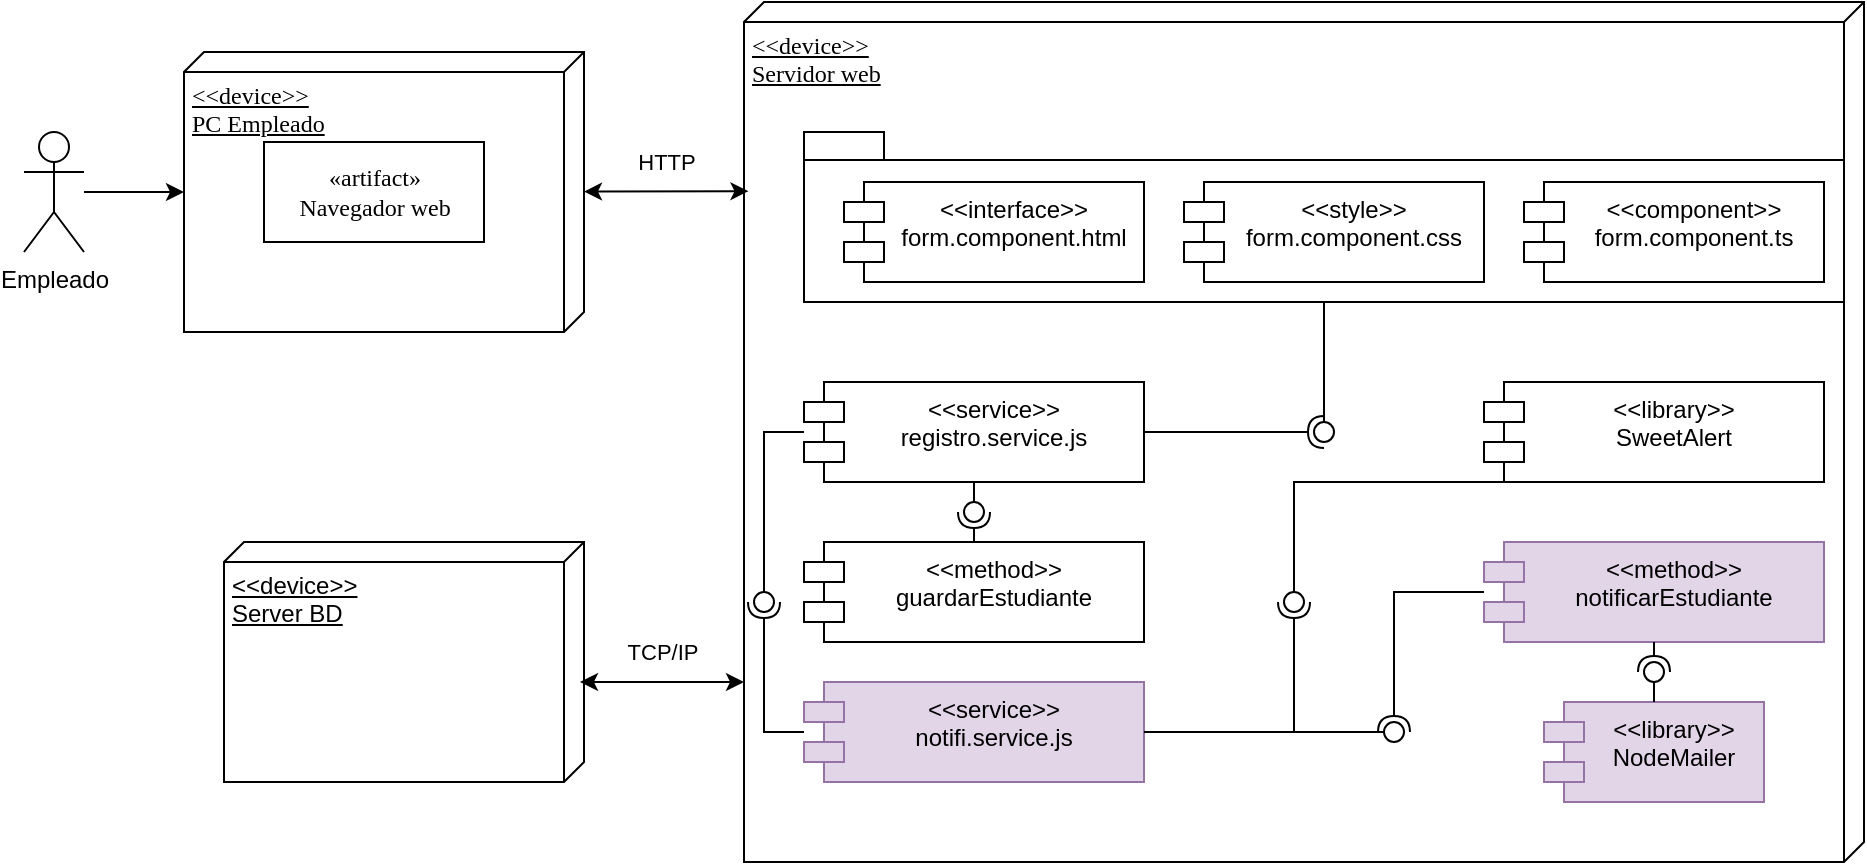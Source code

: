 <mxfile version="22.1.3" type="github">
  <diagram name="Page-1" id="5f0bae14-7c28-e335-631c-24af17079c00">
    <mxGraphModel dx="1687" dy="853" grid="1" gridSize="10" guides="1" tooltips="1" connect="1" arrows="1" fold="1" page="1" pageScale="1" pageWidth="1100" pageHeight="850" background="none" math="0" shadow="0">
      <root>
        <mxCell id="0" />
        <mxCell id="1" parent="0" />
        <mxCell id="39150e848f15840c-1" value="&amp;lt;&amp;lt;device&amp;gt;&amp;gt;&lt;br&gt;PC Empleado" style="verticalAlign=top;align=left;spacingTop=8;spacingLeft=2;spacingRight=12;shape=cube;size=10;direction=south;fontStyle=4;html=1;rounded=0;shadow=0;comic=0;labelBackgroundColor=none;strokeWidth=1;fontFamily=Verdana;fontSize=12" parent="1" vertex="1">
          <mxGeometry x="120" y="95" width="200" height="140" as="geometry" />
        </mxCell>
        <mxCell id="39150e848f15840c-2" value="&amp;lt;&amp;lt;device&amp;gt;&amp;gt;&lt;br&gt;Servidor web" style="verticalAlign=top;align=left;spacingTop=8;spacingLeft=2;spacingRight=12;shape=cube;size=10;direction=south;fontStyle=4;html=1;rounded=0;shadow=0;comic=0;labelBackgroundColor=none;strokeWidth=1;fontFamily=Verdana;fontSize=12" parent="1" vertex="1">
          <mxGeometry x="400" y="70" width="560" height="430" as="geometry" />
        </mxCell>
        <mxCell id="39150e848f15840c-4" value="«artifact»&lt;br&gt;Navegador web" style="html=1;rounded=0;shadow=0;comic=0;labelBackgroundColor=none;strokeWidth=1;fontFamily=Verdana;fontSize=12;align=center;" parent="1" vertex="1">
          <mxGeometry x="160" y="140" width="110" height="50" as="geometry" />
        </mxCell>
        <mxCell id="j6kh5TIL4cwImSu9_BoX-1" value="Empleado" style="shape=umlActor;verticalLabelPosition=bottom;verticalAlign=top;html=1;outlineConnect=0;" vertex="1" parent="1">
          <mxGeometry x="40" y="135" width="30" height="60" as="geometry" />
        </mxCell>
        <mxCell id="j6kh5TIL4cwImSu9_BoX-3" value="" style="endArrow=classic;startArrow=classic;html=1;rounded=0;entryX=0.22;entryY=0.996;entryDx=0;entryDy=0;entryPerimeter=0;" edge="1" parent="1" source="39150e848f15840c-1" target="39150e848f15840c-2">
          <mxGeometry width="50" height="50" relative="1" as="geometry">
            <mxPoint x="460" y="220" as="sourcePoint" />
            <mxPoint x="510" y="170" as="targetPoint" />
          </mxGeometry>
        </mxCell>
        <mxCell id="j6kh5TIL4cwImSu9_BoX-39" value="HTTP" style="edgeLabel;html=1;align=center;verticalAlign=middle;resizable=0;points=[];" vertex="1" connectable="0" parent="j6kh5TIL4cwImSu9_BoX-3">
          <mxGeometry x="0.003" y="1" relative="1" as="geometry">
            <mxPoint y="-14" as="offset" />
          </mxGeometry>
        </mxCell>
        <mxCell id="j6kh5TIL4cwImSu9_BoX-4" value="" style="shape=folder;fontStyle=1;spacingTop=10;tabWidth=40;tabHeight=14;tabPosition=left;html=1;whiteSpace=wrap;" vertex="1" parent="1">
          <mxGeometry x="430" y="135" width="520" height="85" as="geometry" />
        </mxCell>
        <mxCell id="j6kh5TIL4cwImSu9_BoX-5" value="&amp;lt;&amp;lt;interface&amp;gt;&amp;gt;&lt;br&gt;form.component.html" style="shape=module;align=left;spacingLeft=20;align=center;verticalAlign=top;whiteSpace=wrap;html=1;" vertex="1" parent="1">
          <mxGeometry x="450" y="160" width="150" height="50" as="geometry" />
        </mxCell>
        <mxCell id="j6kh5TIL4cwImSu9_BoX-8" value="&amp;lt;&amp;lt;style&amp;gt;&amp;gt;&lt;br&gt;form.component.css" style="shape=module;align=left;spacingLeft=20;align=center;verticalAlign=top;whiteSpace=wrap;html=1;" vertex="1" parent="1">
          <mxGeometry x="620" y="160" width="150" height="50" as="geometry" />
        </mxCell>
        <mxCell id="j6kh5TIL4cwImSu9_BoX-9" value="&amp;lt;&amp;lt;component&amp;gt;&amp;gt;&lt;br&gt;form.component.ts" style="shape=module;align=left;spacingLeft=20;align=center;verticalAlign=top;whiteSpace=wrap;html=1;" vertex="1" parent="1">
          <mxGeometry x="790" y="160" width="150" height="50" as="geometry" />
        </mxCell>
        <mxCell id="j6kh5TIL4cwImSu9_BoX-10" value="&amp;lt;&amp;lt;service&amp;gt;&amp;gt;&lt;br&gt;registro.service.js" style="shape=module;align=left;spacingLeft=20;align=center;verticalAlign=top;whiteSpace=wrap;html=1;" vertex="1" parent="1">
          <mxGeometry x="430" y="260" width="170" height="50" as="geometry" />
        </mxCell>
        <mxCell id="j6kh5TIL4cwImSu9_BoX-11" value="&amp;lt;&amp;lt;service&amp;gt;&amp;gt;&lt;br&gt;notifi.service.js" style="shape=module;align=left;spacingLeft=20;align=center;verticalAlign=top;whiteSpace=wrap;html=1;fillColor=#e1d5e7;strokeColor=#9673a6;" vertex="1" parent="1">
          <mxGeometry x="430" y="410" width="170" height="50" as="geometry" />
        </mxCell>
        <mxCell id="j6kh5TIL4cwImSu9_BoX-12" value="&amp;lt;&amp;lt;method&amp;gt;&amp;gt;&lt;br&gt;guardarEstudiante" style="shape=module;align=left;spacingLeft=20;align=center;verticalAlign=top;whiteSpace=wrap;html=1;" vertex="1" parent="1">
          <mxGeometry x="430" y="340" width="170" height="50" as="geometry" />
        </mxCell>
        <mxCell id="j6kh5TIL4cwImSu9_BoX-13" value="" style="rounded=0;orthogonalLoop=1;jettySize=auto;html=1;endArrow=halfCircle;endFill=0;endSize=6;strokeWidth=1;sketch=0;" edge="1" target="j6kh5TIL4cwImSu9_BoX-15" parent="1" source="j6kh5TIL4cwImSu9_BoX-10">
          <mxGeometry relative="1" as="geometry">
            <mxPoint x="700" y="255" as="sourcePoint" />
          </mxGeometry>
        </mxCell>
        <mxCell id="j6kh5TIL4cwImSu9_BoX-14" value="" style="rounded=0;orthogonalLoop=1;jettySize=auto;html=1;endArrow=oval;endFill=0;sketch=0;sourcePerimeterSpacing=0;targetPerimeterSpacing=0;endSize=10;exitX=0.5;exitY=1;exitDx=0;exitDy=0;exitPerimeter=0;" edge="1" target="j6kh5TIL4cwImSu9_BoX-15" parent="1" source="j6kh5TIL4cwImSu9_BoX-4">
          <mxGeometry relative="1" as="geometry">
            <mxPoint x="660" y="255" as="sourcePoint" />
          </mxGeometry>
        </mxCell>
        <mxCell id="j6kh5TIL4cwImSu9_BoX-15" value="" style="ellipse;whiteSpace=wrap;html=1;align=center;aspect=fixed;fillColor=none;strokeColor=none;resizable=0;perimeter=centerPerimeter;rotatable=0;allowArrows=0;points=[];outlineConnect=1;" vertex="1" parent="1">
          <mxGeometry x="685" y="280" width="10" height="10" as="geometry" />
        </mxCell>
        <mxCell id="j6kh5TIL4cwImSu9_BoX-18" value="&amp;lt;&amp;lt;library&amp;gt;&amp;gt;&lt;br&gt;SweetAlert" style="shape=module;align=left;spacingLeft=20;align=center;verticalAlign=top;whiteSpace=wrap;html=1;" vertex="1" parent="1">
          <mxGeometry x="770" y="260" width="170" height="50" as="geometry" />
        </mxCell>
        <mxCell id="j6kh5TIL4cwImSu9_BoX-19" value="&amp;lt;&amp;lt;library&amp;gt;&amp;gt;&lt;br&gt;NodeMailer" style="shape=module;align=left;spacingLeft=20;align=center;verticalAlign=top;whiteSpace=wrap;html=1;fillColor=#e1d5e7;strokeColor=#9673a6;" vertex="1" parent="1">
          <mxGeometry x="800" y="420" width="110" height="50" as="geometry" />
        </mxCell>
        <mxCell id="j6kh5TIL4cwImSu9_BoX-20" value="&amp;lt;&amp;lt;method&amp;gt;&amp;gt;&lt;br&gt;notificarEstudiante" style="shape=module;align=left;spacingLeft=20;align=center;verticalAlign=top;whiteSpace=wrap;html=1;fillColor=#e1d5e7;strokeColor=#9673a6;" vertex="1" parent="1">
          <mxGeometry x="770" y="340" width="170" height="50" as="geometry" />
        </mxCell>
        <mxCell id="j6kh5TIL4cwImSu9_BoX-21" value="" style="rounded=0;orthogonalLoop=1;jettySize=auto;html=1;endArrow=halfCircle;endFill=0;endSize=6;strokeWidth=1;sketch=0;" edge="1" target="j6kh5TIL4cwImSu9_BoX-23" parent="1" source="j6kh5TIL4cwImSu9_BoX-12">
          <mxGeometry relative="1" as="geometry">
            <mxPoint x="700" y="395" as="sourcePoint" />
          </mxGeometry>
        </mxCell>
        <mxCell id="j6kh5TIL4cwImSu9_BoX-22" value="" style="rounded=0;orthogonalLoop=1;jettySize=auto;html=1;endArrow=oval;endFill=0;sketch=0;sourcePerimeterSpacing=0;targetPerimeterSpacing=0;endSize=10;" edge="1" target="j6kh5TIL4cwImSu9_BoX-23" parent="1" source="j6kh5TIL4cwImSu9_BoX-10">
          <mxGeometry relative="1" as="geometry">
            <mxPoint x="660" y="395" as="sourcePoint" />
          </mxGeometry>
        </mxCell>
        <mxCell id="j6kh5TIL4cwImSu9_BoX-23" value="" style="ellipse;whiteSpace=wrap;html=1;align=center;aspect=fixed;fillColor=none;strokeColor=none;resizable=0;perimeter=centerPerimeter;rotatable=0;allowArrows=0;points=[];outlineConnect=1;" vertex="1" parent="1">
          <mxGeometry x="510" y="320" width="10" height="10" as="geometry" />
        </mxCell>
        <mxCell id="j6kh5TIL4cwImSu9_BoX-24" value="" style="rounded=0;orthogonalLoop=1;jettySize=auto;html=1;endArrow=halfCircle;endFill=0;endSize=6;strokeWidth=1;sketch=0;" edge="1" target="j6kh5TIL4cwImSu9_BoX-26" parent="1" source="j6kh5TIL4cwImSu9_BoX-11">
          <mxGeometry relative="1" as="geometry">
            <mxPoint x="430" y="395" as="sourcePoint" />
            <Array as="points">
              <mxPoint x="410" y="435" />
            </Array>
          </mxGeometry>
        </mxCell>
        <mxCell id="j6kh5TIL4cwImSu9_BoX-25" value="" style="rounded=0;orthogonalLoop=1;jettySize=auto;html=1;endArrow=oval;endFill=0;sketch=0;sourcePerimeterSpacing=0;targetPerimeterSpacing=0;endSize=10;" edge="1" target="j6kh5TIL4cwImSu9_BoX-26" parent="1" source="j6kh5TIL4cwImSu9_BoX-10">
          <mxGeometry relative="1" as="geometry">
            <mxPoint x="390" y="395" as="sourcePoint" />
            <Array as="points">
              <mxPoint x="410" y="285" />
            </Array>
          </mxGeometry>
        </mxCell>
        <mxCell id="j6kh5TIL4cwImSu9_BoX-26" value="" style="ellipse;whiteSpace=wrap;html=1;align=center;aspect=fixed;fillColor=none;strokeColor=none;resizable=0;perimeter=centerPerimeter;rotatable=0;allowArrows=0;points=[];outlineConnect=1;" vertex="1" parent="1">
          <mxGeometry x="405" y="365" width="10" height="10" as="geometry" />
        </mxCell>
        <mxCell id="j6kh5TIL4cwImSu9_BoX-27" value="" style="rounded=0;orthogonalLoop=1;jettySize=auto;html=1;endArrow=halfCircle;endFill=0;endSize=6;strokeWidth=1;sketch=0;" edge="1" target="j6kh5TIL4cwImSu9_BoX-29" parent="1" source="j6kh5TIL4cwImSu9_BoX-20">
          <mxGeometry relative="1" as="geometry">
            <mxPoint x="725" y="385" as="sourcePoint" />
            <Array as="points">
              <mxPoint x="725" y="365" />
            </Array>
          </mxGeometry>
        </mxCell>
        <mxCell id="j6kh5TIL4cwImSu9_BoX-28" value="" style="rounded=0;orthogonalLoop=1;jettySize=auto;html=1;endArrow=oval;endFill=0;sketch=0;sourcePerimeterSpacing=0;targetPerimeterSpacing=0;endSize=10;" edge="1" target="j6kh5TIL4cwImSu9_BoX-29" parent="1" source="j6kh5TIL4cwImSu9_BoX-11">
          <mxGeometry relative="1" as="geometry">
            <mxPoint x="685" y="385" as="sourcePoint" />
          </mxGeometry>
        </mxCell>
        <mxCell id="j6kh5TIL4cwImSu9_BoX-29" value="" style="ellipse;whiteSpace=wrap;html=1;align=center;aspect=fixed;fillColor=none;strokeColor=none;resizable=0;perimeter=centerPerimeter;rotatable=0;allowArrows=0;points=[];outlineConnect=1;" vertex="1" parent="1">
          <mxGeometry x="720" y="430" width="10" height="10" as="geometry" />
        </mxCell>
        <mxCell id="j6kh5TIL4cwImSu9_BoX-30" value="" style="rounded=0;orthogonalLoop=1;jettySize=auto;html=1;endArrow=halfCircle;endFill=0;endSize=6;strokeWidth=1;sketch=0;" edge="1" target="j6kh5TIL4cwImSu9_BoX-32" parent="1" source="j6kh5TIL4cwImSu9_BoX-11">
          <mxGeometry relative="1" as="geometry">
            <mxPoint x="685" y="345" as="sourcePoint" />
            <Array as="points">
              <mxPoint x="675" y="435" />
            </Array>
          </mxGeometry>
        </mxCell>
        <mxCell id="j6kh5TIL4cwImSu9_BoX-31" value="" style="rounded=0;orthogonalLoop=1;jettySize=auto;html=1;endArrow=oval;endFill=0;sketch=0;sourcePerimeterSpacing=0;targetPerimeterSpacing=0;endSize=10;exitX=0;exitY=1;exitDx=10;exitDy=0;exitPerimeter=0;" edge="1" target="j6kh5TIL4cwImSu9_BoX-32" parent="1" source="j6kh5TIL4cwImSu9_BoX-18">
          <mxGeometry relative="1" as="geometry">
            <mxPoint x="645" y="345" as="sourcePoint" />
            <Array as="points">
              <mxPoint x="675" y="310" />
            </Array>
          </mxGeometry>
        </mxCell>
        <mxCell id="j6kh5TIL4cwImSu9_BoX-32" value="" style="ellipse;whiteSpace=wrap;html=1;align=center;aspect=fixed;fillColor=none;strokeColor=none;resizable=0;perimeter=centerPerimeter;rotatable=0;allowArrows=0;points=[];outlineConnect=1;" vertex="1" parent="1">
          <mxGeometry x="670" y="365" width="10" height="10" as="geometry" />
        </mxCell>
        <mxCell id="j6kh5TIL4cwImSu9_BoX-33" value="" style="rounded=0;orthogonalLoop=1;jettySize=auto;html=1;endArrow=halfCircle;endFill=0;endSize=6;strokeWidth=1;sketch=0;" edge="1" target="j6kh5TIL4cwImSu9_BoX-35" parent="1" source="j6kh5TIL4cwImSu9_BoX-20">
          <mxGeometry relative="1" as="geometry">
            <mxPoint x="850" y="555" as="sourcePoint" />
          </mxGeometry>
        </mxCell>
        <mxCell id="j6kh5TIL4cwImSu9_BoX-34" value="" style="rounded=0;orthogonalLoop=1;jettySize=auto;html=1;endArrow=oval;endFill=0;sketch=0;sourcePerimeterSpacing=0;targetPerimeterSpacing=0;endSize=10;" edge="1" target="j6kh5TIL4cwImSu9_BoX-35" parent="1" source="j6kh5TIL4cwImSu9_BoX-19">
          <mxGeometry relative="1" as="geometry">
            <mxPoint x="810" y="555" as="sourcePoint" />
          </mxGeometry>
        </mxCell>
        <mxCell id="j6kh5TIL4cwImSu9_BoX-35" value="" style="ellipse;whiteSpace=wrap;html=1;align=center;aspect=fixed;fillColor=none;strokeColor=none;resizable=0;perimeter=centerPerimeter;rotatable=0;allowArrows=0;points=[];outlineConnect=1;" vertex="1" parent="1">
          <mxGeometry x="850" y="400" width="10" height="10" as="geometry" />
        </mxCell>
        <mxCell id="j6kh5TIL4cwImSu9_BoX-36" value="" style="endArrow=classic;html=1;rounded=0;" edge="1" parent="1" source="j6kh5TIL4cwImSu9_BoX-1" target="39150e848f15840c-1">
          <mxGeometry width="50" height="50" relative="1" as="geometry">
            <mxPoint x="20" y="370" as="sourcePoint" />
            <mxPoint x="70" y="320" as="targetPoint" />
          </mxGeometry>
        </mxCell>
        <mxCell id="j6kh5TIL4cwImSu9_BoX-37" value="&amp;lt;&amp;lt;device&amp;gt;&amp;gt;&lt;br&gt;Server BD" style="verticalAlign=top;align=left;spacingTop=8;spacingLeft=2;spacingRight=12;shape=cube;size=10;direction=south;fontStyle=4;html=1;whiteSpace=wrap;" vertex="1" parent="1">
          <mxGeometry x="140" y="340" width="180" height="120" as="geometry" />
        </mxCell>
        <mxCell id="j6kh5TIL4cwImSu9_BoX-40" value="" style="endArrow=classic;startArrow=classic;html=1;rounded=0;entryX=0.22;entryY=0.996;entryDx=0;entryDy=0;entryPerimeter=0;" edge="1" parent="1">
          <mxGeometry width="50" height="50" relative="1" as="geometry">
            <mxPoint x="318" y="410" as="sourcePoint" />
            <mxPoint x="400" y="410" as="targetPoint" />
          </mxGeometry>
        </mxCell>
        <mxCell id="j6kh5TIL4cwImSu9_BoX-41" value="TCP/IP" style="edgeLabel;html=1;align=center;verticalAlign=middle;resizable=0;points=[];" vertex="1" connectable="0" parent="j6kh5TIL4cwImSu9_BoX-40">
          <mxGeometry x="0.003" y="1" relative="1" as="geometry">
            <mxPoint y="-14" as="offset" />
          </mxGeometry>
        </mxCell>
      </root>
    </mxGraphModel>
  </diagram>
</mxfile>
